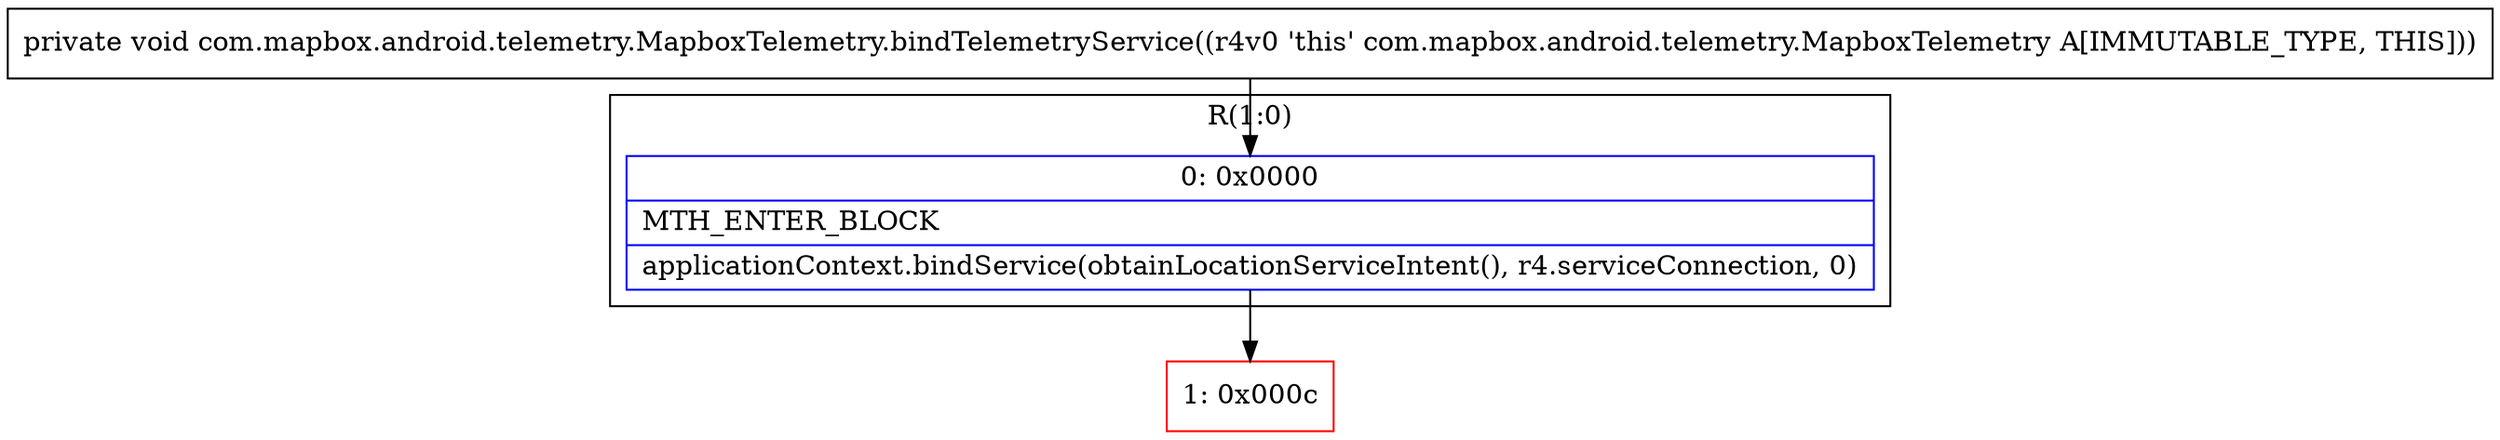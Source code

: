 digraph "CFG forcom.mapbox.android.telemetry.MapboxTelemetry.bindTelemetryService()V" {
subgraph cluster_Region_1215399682 {
label = "R(1:0)";
node [shape=record,color=blue];
Node_0 [shape=record,label="{0\:\ 0x0000|MTH_ENTER_BLOCK\l|applicationContext.bindService(obtainLocationServiceIntent(), r4.serviceConnection, 0)\l}"];
}
Node_1 [shape=record,color=red,label="{1\:\ 0x000c}"];
MethodNode[shape=record,label="{private void com.mapbox.android.telemetry.MapboxTelemetry.bindTelemetryService((r4v0 'this' com.mapbox.android.telemetry.MapboxTelemetry A[IMMUTABLE_TYPE, THIS])) }"];
MethodNode -> Node_0;
Node_0 -> Node_1;
}

